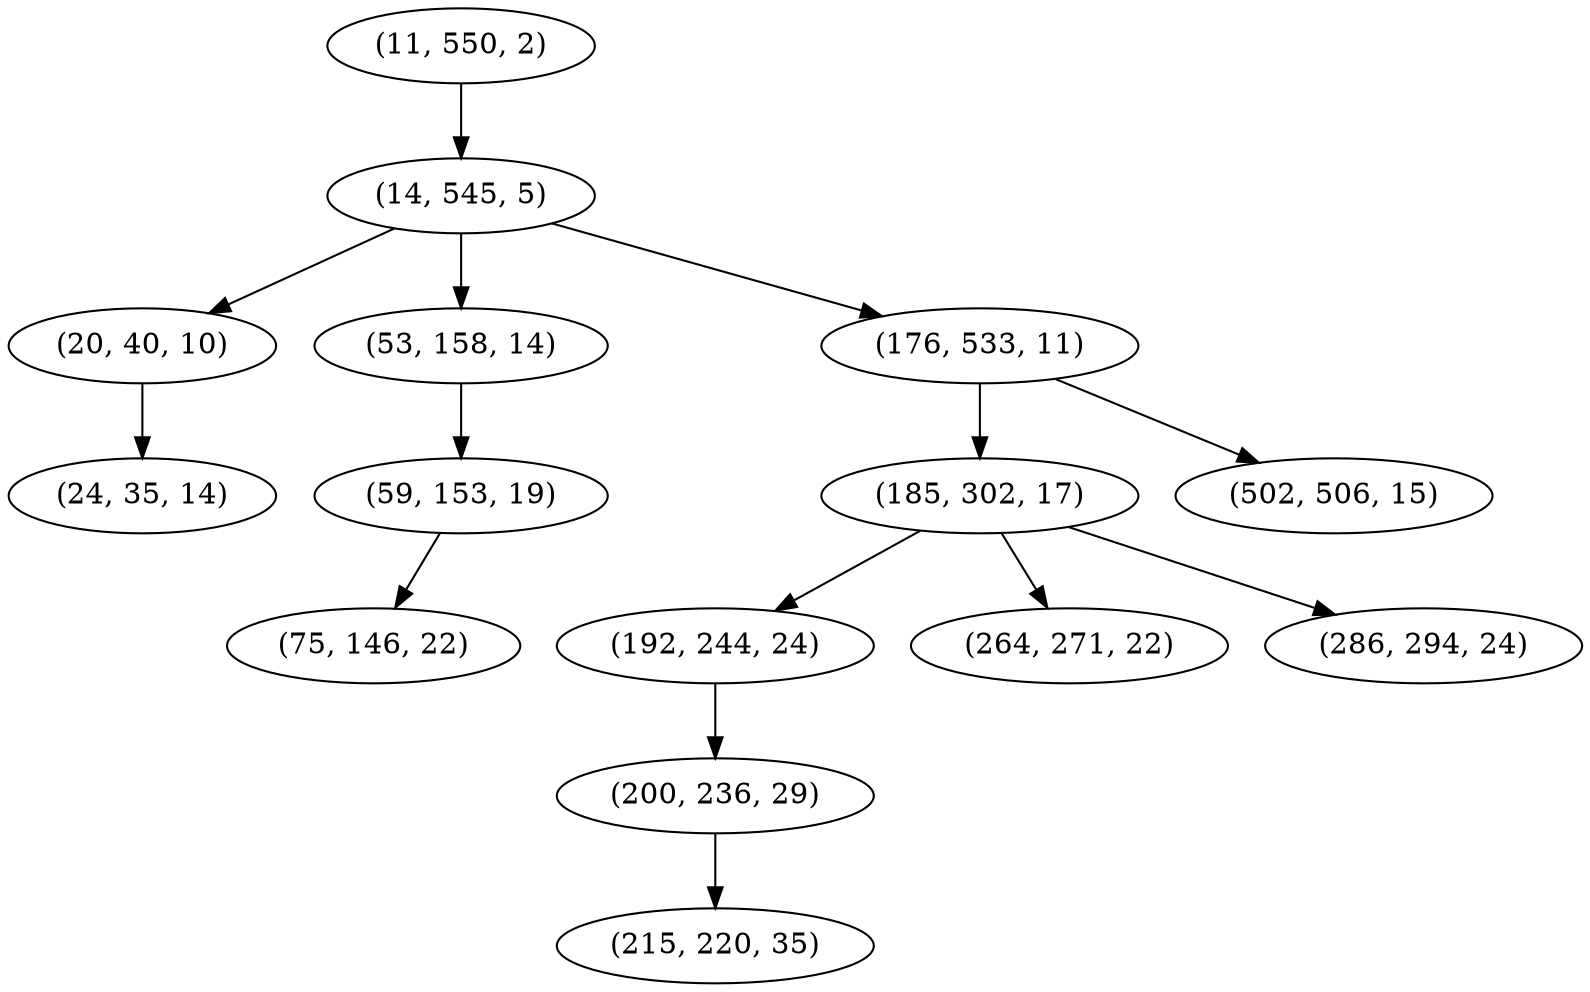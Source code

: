 digraph tree {
    "(11, 550, 2)";
    "(14, 545, 5)";
    "(20, 40, 10)";
    "(24, 35, 14)";
    "(53, 158, 14)";
    "(59, 153, 19)";
    "(75, 146, 22)";
    "(176, 533, 11)";
    "(185, 302, 17)";
    "(192, 244, 24)";
    "(200, 236, 29)";
    "(215, 220, 35)";
    "(264, 271, 22)";
    "(286, 294, 24)";
    "(502, 506, 15)";
    "(11, 550, 2)" -> "(14, 545, 5)";
    "(14, 545, 5)" -> "(20, 40, 10)";
    "(14, 545, 5)" -> "(53, 158, 14)";
    "(14, 545, 5)" -> "(176, 533, 11)";
    "(20, 40, 10)" -> "(24, 35, 14)";
    "(53, 158, 14)" -> "(59, 153, 19)";
    "(59, 153, 19)" -> "(75, 146, 22)";
    "(176, 533, 11)" -> "(185, 302, 17)";
    "(176, 533, 11)" -> "(502, 506, 15)";
    "(185, 302, 17)" -> "(192, 244, 24)";
    "(185, 302, 17)" -> "(264, 271, 22)";
    "(185, 302, 17)" -> "(286, 294, 24)";
    "(192, 244, 24)" -> "(200, 236, 29)";
    "(200, 236, 29)" -> "(215, 220, 35)";
}
